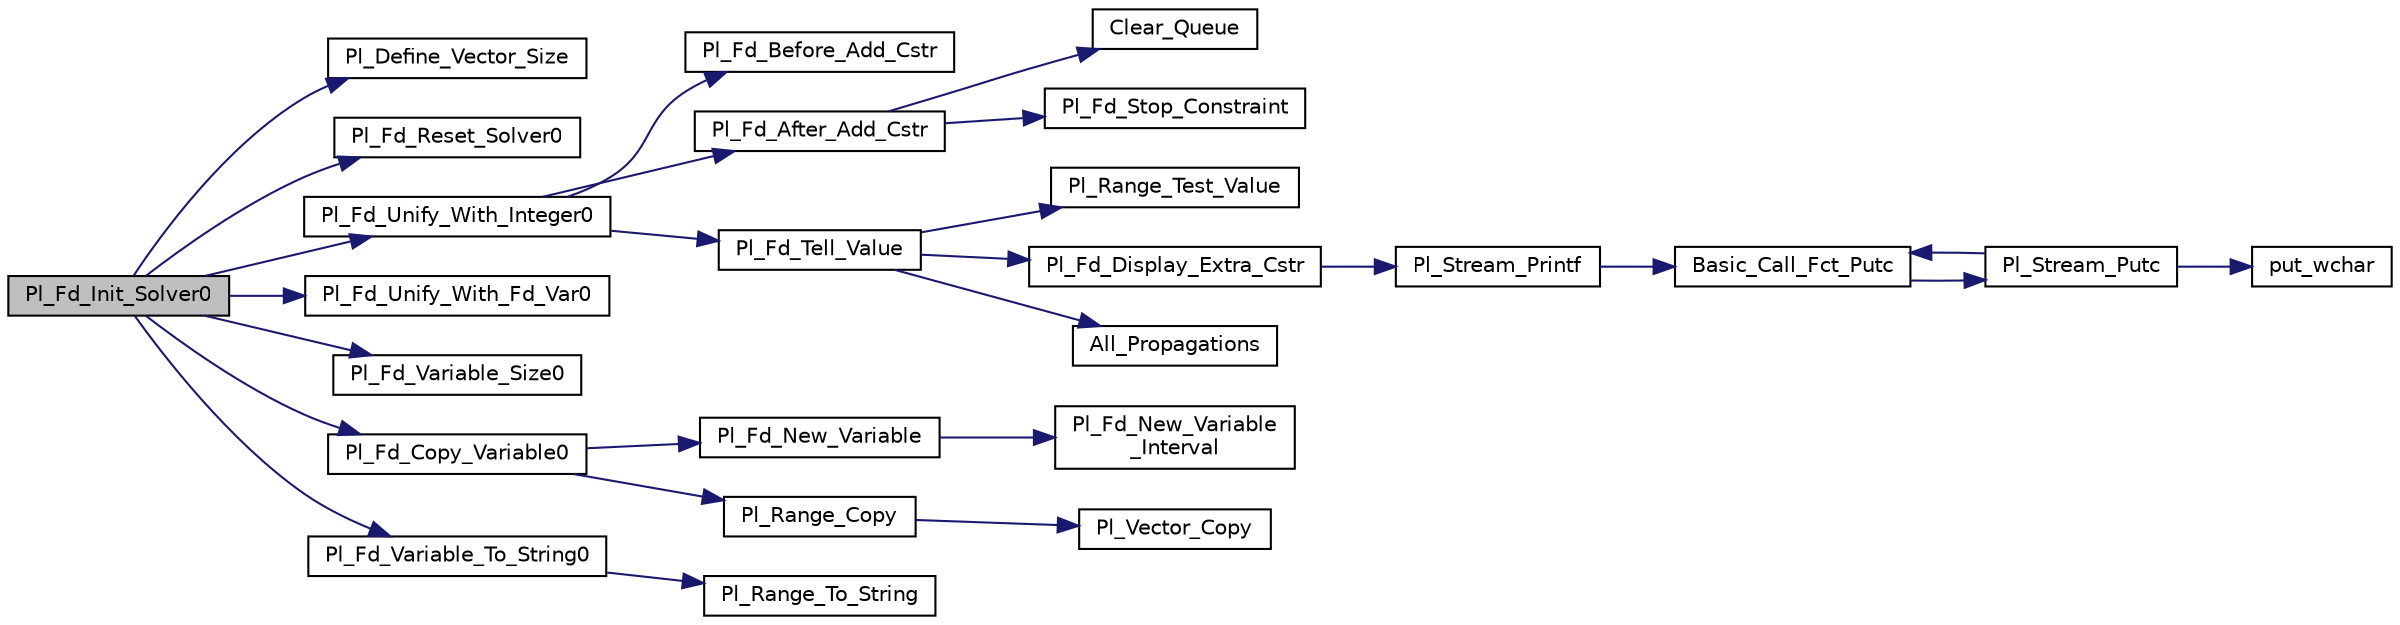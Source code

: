 digraph "Pl_Fd_Init_Solver0"
{
  edge [fontname="Helvetica",fontsize="10",labelfontname="Helvetica",labelfontsize="10"];
  node [fontname="Helvetica",fontsize="10",shape=record];
  rankdir="LR";
  Node1 [label="Pl_Fd_Init_Solver0",height=0.2,width=0.4,color="black", fillcolor="grey75", style="filled", fontcolor="black"];
  Node1 -> Node2 [color="midnightblue",fontsize="10",style="solid",fontname="Helvetica"];
  Node2 [label="Pl_Define_Vector_Size",height=0.2,width=0.4,color="black", fillcolor="white", style="filled",URL="$fd__range_8c.html#a1752e33dcca52201c0ee6808da2df52e"];
  Node1 -> Node3 [color="midnightblue",fontsize="10",style="solid",fontname="Helvetica"];
  Node3 [label="Pl_Fd_Reset_Solver0",height=0.2,width=0.4,color="black", fillcolor="white", style="filled",URL="$fd__inst_8c.html#adc506d5fd19c3af20e9a70e088c19ee7"];
  Node1 -> Node4 [color="midnightblue",fontsize="10",style="solid",fontname="Helvetica"];
  Node4 [label="Pl_Fd_Unify_With_Integer0",height=0.2,width=0.4,color="black", fillcolor="white", style="filled",URL="$fd__inst_8c.html#a1078e5a53fd57d0ad70002b49e7f9d69"];
  Node4 -> Node5 [color="midnightblue",fontsize="10",style="solid",fontname="Helvetica"];
  Node5 [label="Pl_Fd_Before_Add_Cstr",height=0.2,width=0.4,color="black", fillcolor="white", style="filled",URL="$fd__inst_8c.html#add876e815e09eaf401cf2091f65ab0f4"];
  Node4 -> Node6 [color="midnightblue",fontsize="10",style="solid",fontname="Helvetica"];
  Node6 [label="Pl_Fd_After_Add_Cstr",height=0.2,width=0.4,color="black", fillcolor="white", style="filled",URL="$fd__inst_8c.html#afdd8156a851941ad75d4cb155316e0c0"];
  Node6 -> Node7 [color="midnightblue",fontsize="10",style="solid",fontname="Helvetica"];
  Node7 [label="Clear_Queue",height=0.2,width=0.4,color="black", fillcolor="white", style="filled",URL="$fd__inst_8c.html#ad0eba5d3e194b9877323f01bef3034b2"];
  Node6 -> Node8 [color="midnightblue",fontsize="10",style="solid",fontname="Helvetica"];
  Node8 [label="Pl_Fd_Stop_Constraint",height=0.2,width=0.4,color="black", fillcolor="white", style="filled",URL="$fd__inst_8c.html#a09e34cc27c2556318cf5adf9f63a11e2"];
  Node4 -> Node9 [color="midnightblue",fontsize="10",style="solid",fontname="Helvetica"];
  Node9 [label="Pl_Fd_Tell_Value",height=0.2,width=0.4,color="black", fillcolor="white", style="filled",URL="$fd__inst_8c.html#a0a8a46c82ba8e9c618492db1fb1e3c33"];
  Node9 -> Node10 [color="midnightblue",fontsize="10",style="solid",fontname="Helvetica"];
  Node10 [label="Pl_Range_Test_Value",height=0.2,width=0.4,color="black", fillcolor="white", style="filled",URL="$fd__range_8c.html#a7fc73a524441f6f5357f8a6a369ac92e"];
  Node9 -> Node11 [color="midnightblue",fontsize="10",style="solid",fontname="Helvetica"];
  Node11 [label="Pl_Fd_Display_Extra_Cstr",height=0.2,width=0.4,color="black", fillcolor="white", style="filled",URL="$fd__inst_8c.html#add219032fa58602f56ac1ba1ce87ac5a"];
  Node11 -> Node12 [color="midnightblue",fontsize="10",style="solid",fontname="Helvetica"];
  Node12 [label="Pl_Stream_Printf",height=0.2,width=0.4,color="black", fillcolor="white", style="filled",URL="$stream__supp_8c.html#aa0a1fdfbaae9e476151527d87510c0eb"];
  Node12 -> Node13 [color="midnightblue",fontsize="10",style="solid",fontname="Helvetica"];
  Node13 [label="Basic_Call_Fct_Putc",height=0.2,width=0.4,color="black", fillcolor="white", style="filled",URL="$stream__supp_8c.html#a8f331c65c933f08991e3d6622ffe538f"];
  Node13 -> Node14 [color="midnightblue",fontsize="10",style="solid",fontname="Helvetica"];
  Node14 [label="Pl_Stream_Putc",height=0.2,width=0.4,color="black", fillcolor="white", style="filled",URL="$stream__supp_8c.html#aaa89ed2e422788cf2648a9228868c1b6"];
  Node14 -> Node15 [color="midnightblue",fontsize="10",style="solid",fontname="Helvetica"];
  Node15 [label="put_wchar",height=0.2,width=0.4,color="black", fillcolor="white", style="filled",URL="$pl__wchar_8c.html#a31bcb7c7ad4174170702cb4399feb8e3"];
  Node14 -> Node13 [color="midnightblue",fontsize="10",style="solid",fontname="Helvetica"];
  Node9 -> Node16 [color="midnightblue",fontsize="10",style="solid",fontname="Helvetica"];
  Node16 [label="All_Propagations",height=0.2,width=0.4,color="black", fillcolor="white", style="filled",URL="$fd__inst_8c.html#aa996278d5ff80b14d5fbbc4b8900670b"];
  Node1 -> Node17 [color="midnightblue",fontsize="10",style="solid",fontname="Helvetica"];
  Node17 [label="Pl_Fd_Unify_With_Fd_Var0",height=0.2,width=0.4,color="black", fillcolor="white", style="filled",URL="$fd__inst_8c.html#a189010d977c904b2ea2ac33afb4173fb"];
  Node1 -> Node18 [color="midnightblue",fontsize="10",style="solid",fontname="Helvetica"];
  Node18 [label="Pl_Fd_Variable_Size0",height=0.2,width=0.4,color="black", fillcolor="white", style="filled",URL="$fd__inst_8c.html#a97d3b919b7e581df0d84314abc58cdbf"];
  Node1 -> Node19 [color="midnightblue",fontsize="10",style="solid",fontname="Helvetica"];
  Node19 [label="Pl_Fd_Copy_Variable0",height=0.2,width=0.4,color="black", fillcolor="white", style="filled",URL="$fd__inst_8c.html#a508bf6e56d0646a4b5259cd6781770d3"];
  Node19 -> Node20 [color="midnightblue",fontsize="10",style="solid",fontname="Helvetica"];
  Node20 [label="Pl_Fd_New_Variable",height=0.2,width=0.4,color="black", fillcolor="white", style="filled",URL="$fd__inst_8c.html#a7d6ccb6d4d5bccb8a9c36da8613efa2d"];
  Node20 -> Node21 [color="midnightblue",fontsize="10",style="solid",fontname="Helvetica"];
  Node21 [label="Pl_Fd_New_Variable\l_Interval",height=0.2,width=0.4,color="black", fillcolor="white", style="filled",URL="$fd__inst_8c.html#a43fa5b49f9a8fff4a81c9862bcf38e14"];
  Node19 -> Node22 [color="midnightblue",fontsize="10",style="solid",fontname="Helvetica"];
  Node22 [label="Pl_Range_Copy",height=0.2,width=0.4,color="black", fillcolor="white", style="filled",URL="$fd__range_8c.html#a84a1b977811b34403aa33b60c2cab73c"];
  Node22 -> Node23 [color="midnightblue",fontsize="10",style="solid",fontname="Helvetica"];
  Node23 [label="Pl_Vector_Copy",height=0.2,width=0.4,color="black", fillcolor="white", style="filled",URL="$fd__range_8c.html#a87fdca8e2996885ee3c9946eacb221bc"];
  Node1 -> Node24 [color="midnightblue",fontsize="10",style="solid",fontname="Helvetica"];
  Node24 [label="Pl_Fd_Variable_To_String0",height=0.2,width=0.4,color="black", fillcolor="white", style="filled",URL="$fd__inst_8c.html#a2faf7f01e1779e185a30b344cfd6f18b"];
  Node24 -> Node25 [color="midnightblue",fontsize="10",style="solid",fontname="Helvetica"];
  Node25 [label="Pl_Range_To_String",height=0.2,width=0.4,color="black", fillcolor="white", style="filled",URL="$fd__range_8c.html#af70598809f715d5934bc8e59334ca0a0"];
}
